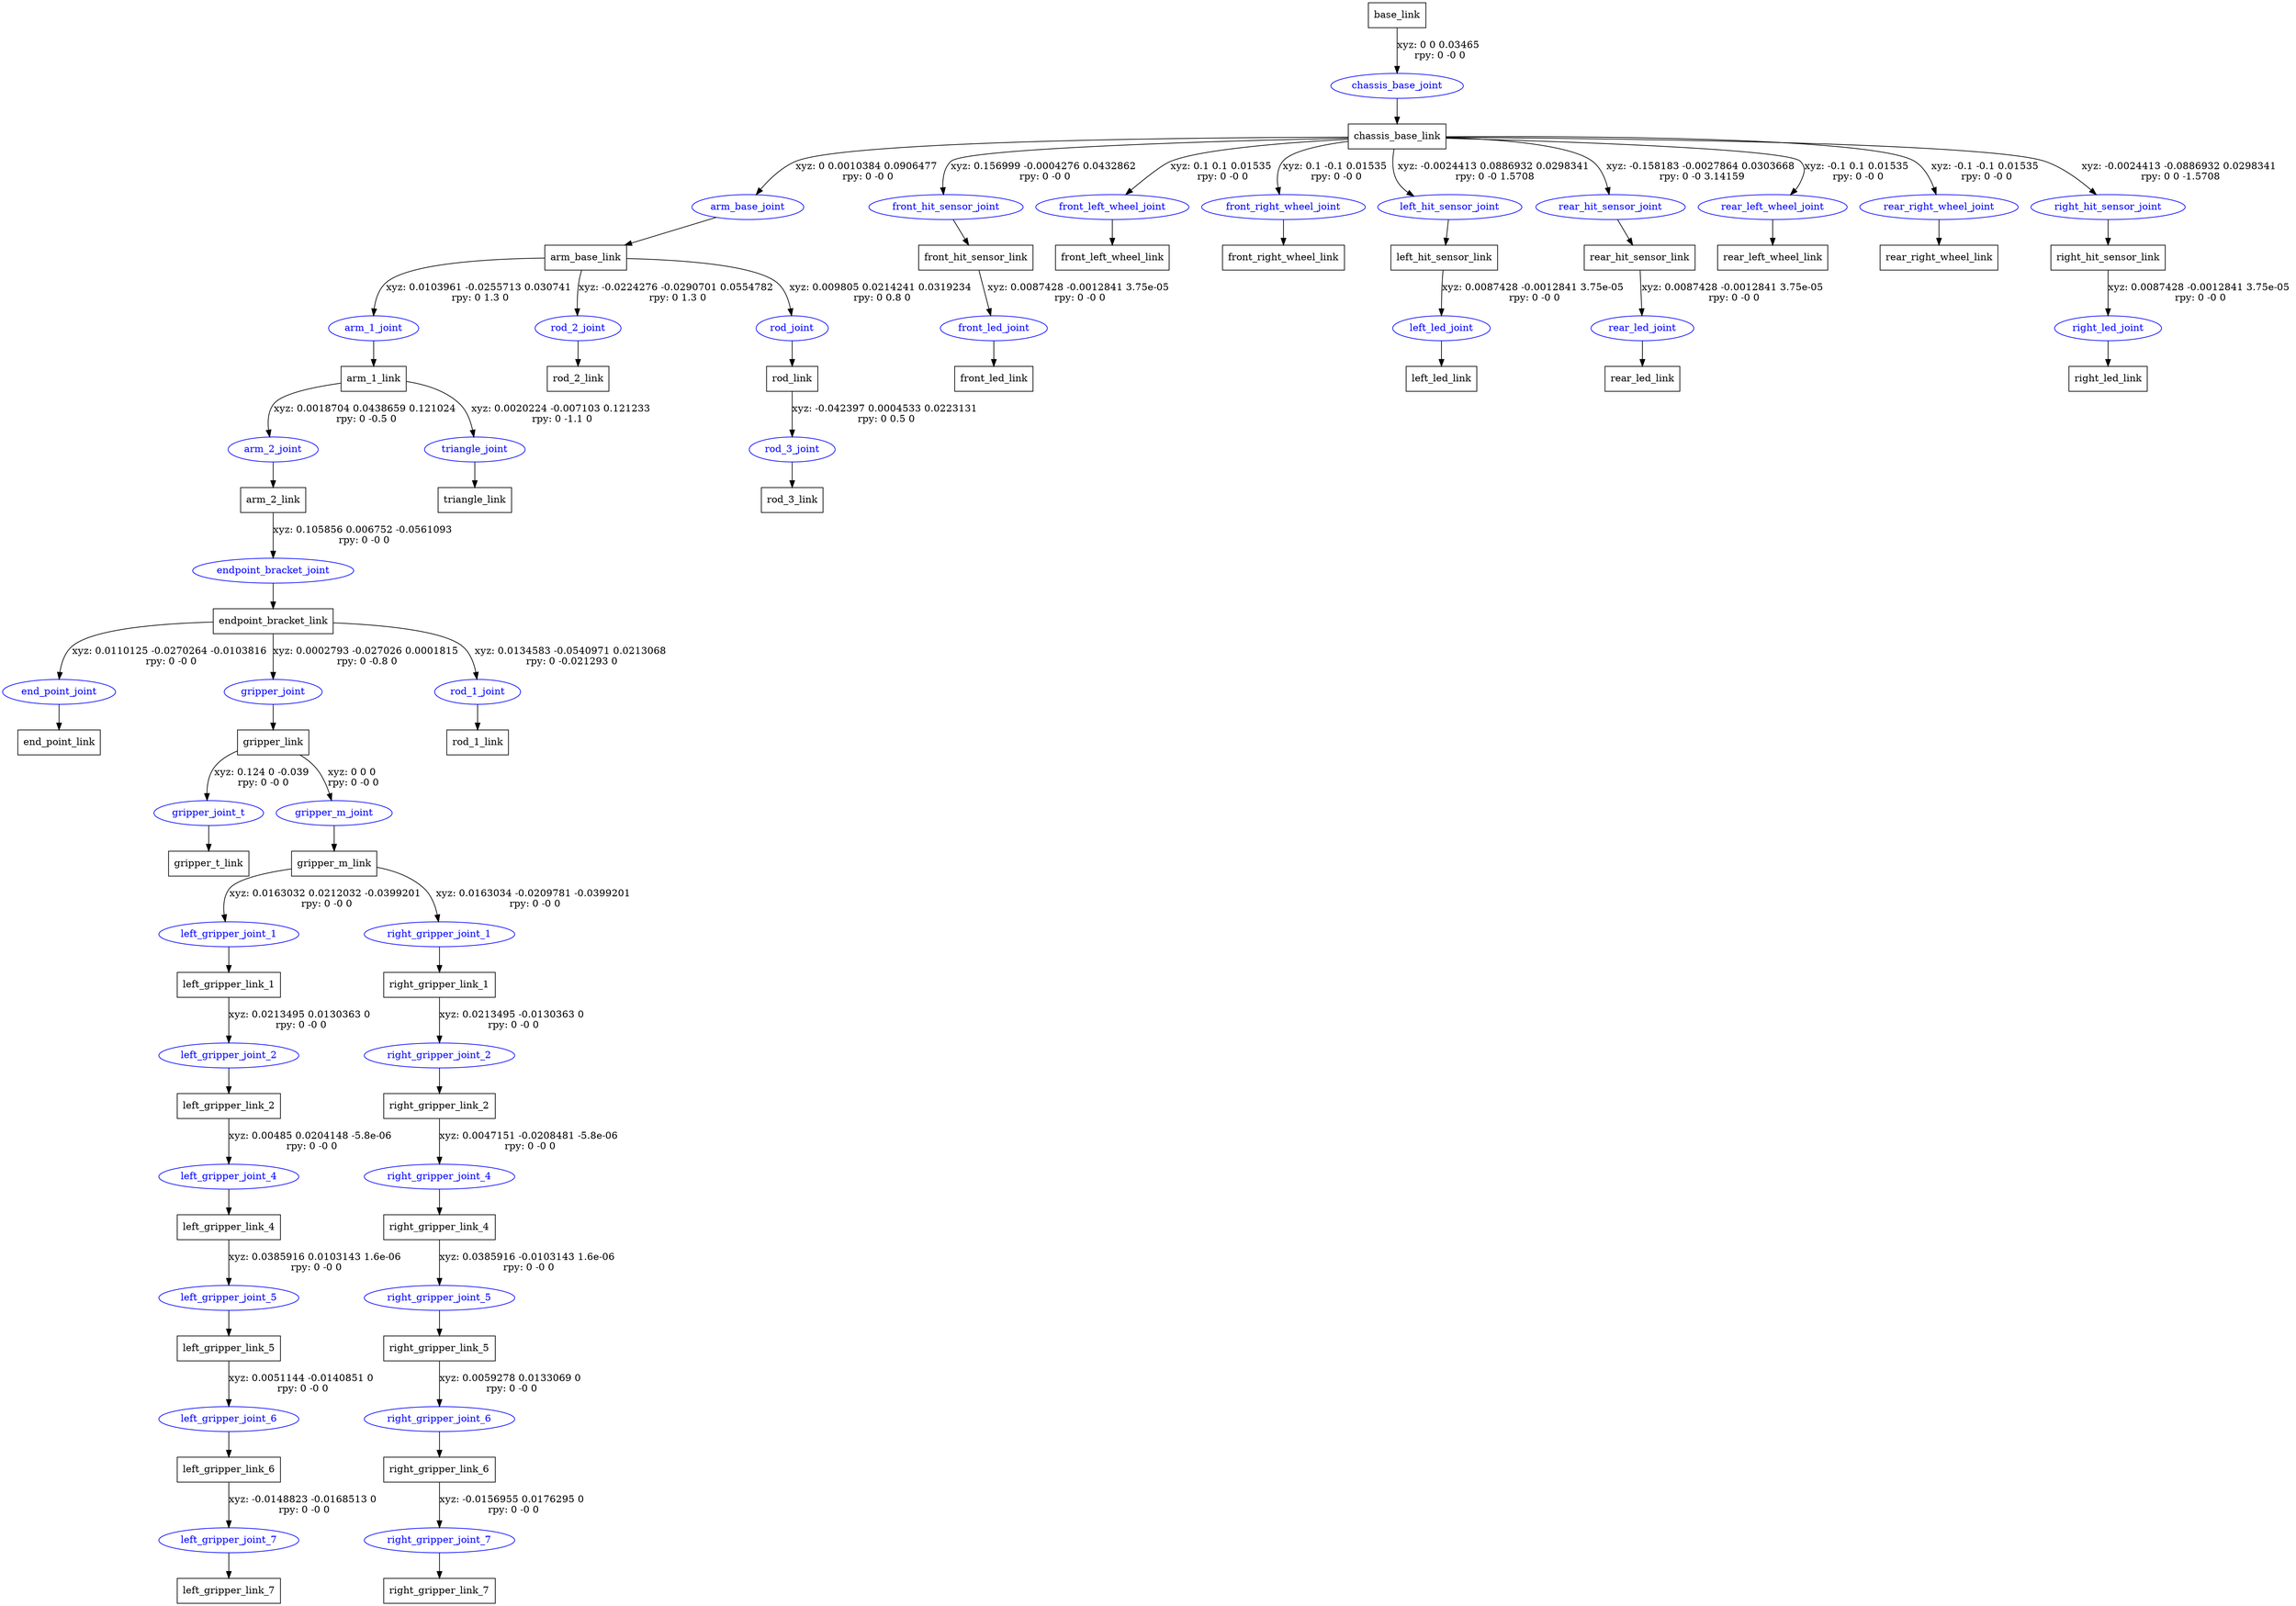 digraph G {
node [shape=box];
"base_link" [label="base_link"];
"chassis_base_link" [label="chassis_base_link"];
"arm_base_link" [label="arm_base_link"];
"arm_1_link" [label="arm_1_link"];
"arm_2_link" [label="arm_2_link"];
"endpoint_bracket_link" [label="endpoint_bracket_link"];
"end_point_link" [label="end_point_link"];
"gripper_link" [label="gripper_link"];
"gripper_t_link" [label="gripper_t_link"];
"gripper_m_link" [label="gripper_m_link"];
"left_gripper_link_1" [label="left_gripper_link_1"];
"left_gripper_link_2" [label="left_gripper_link_2"];
"left_gripper_link_4" [label="left_gripper_link_4"];
"left_gripper_link_5" [label="left_gripper_link_5"];
"left_gripper_link_6" [label="left_gripper_link_6"];
"left_gripper_link_7" [label="left_gripper_link_7"];
"right_gripper_link_1" [label="right_gripper_link_1"];
"right_gripper_link_2" [label="right_gripper_link_2"];
"right_gripper_link_4" [label="right_gripper_link_4"];
"right_gripper_link_5" [label="right_gripper_link_5"];
"right_gripper_link_6" [label="right_gripper_link_6"];
"right_gripper_link_7" [label="right_gripper_link_7"];
"rod_1_link" [label="rod_1_link"];
"triangle_link" [label="triangle_link"];
"rod_2_link" [label="rod_2_link"];
"rod_link" [label="rod_link"];
"rod_3_link" [label="rod_3_link"];
"front_hit_sensor_link" [label="front_hit_sensor_link"];
"front_led_link" [label="front_led_link"];
"front_left_wheel_link" [label="front_left_wheel_link"];
"front_right_wheel_link" [label="front_right_wheel_link"];
"left_hit_sensor_link" [label="left_hit_sensor_link"];
"left_led_link" [label="left_led_link"];
"rear_hit_sensor_link" [label="rear_hit_sensor_link"];
"rear_led_link" [label="rear_led_link"];
"rear_left_wheel_link" [label="rear_left_wheel_link"];
"rear_right_wheel_link" [label="rear_right_wheel_link"];
"right_hit_sensor_link" [label="right_hit_sensor_link"];
"right_led_link" [label="right_led_link"];
node [shape=ellipse, color=blue, fontcolor=blue];
"base_link" -> "chassis_base_joint" [label="xyz: 0 0 0.03465 \nrpy: 0 -0 0"]
"chassis_base_joint" -> "chassis_base_link"
"chassis_base_link" -> "arm_base_joint" [label="xyz: 0 0.0010384 0.0906477 \nrpy: 0 -0 0"]
"arm_base_joint" -> "arm_base_link"
"arm_base_link" -> "arm_1_joint" [label="xyz: 0.0103961 -0.0255713 0.030741 \nrpy: 0 1.3 0"]
"arm_1_joint" -> "arm_1_link"
"arm_1_link" -> "arm_2_joint" [label="xyz: 0.0018704 0.0438659 0.121024 \nrpy: 0 -0.5 0"]
"arm_2_joint" -> "arm_2_link"
"arm_2_link" -> "endpoint_bracket_joint" [label="xyz: 0.105856 0.006752 -0.0561093 \nrpy: 0 -0 0"]
"endpoint_bracket_joint" -> "endpoint_bracket_link"
"endpoint_bracket_link" -> "end_point_joint" [label="xyz: 0.0110125 -0.0270264 -0.0103816 \nrpy: 0 -0 0"]
"end_point_joint" -> "end_point_link"
"endpoint_bracket_link" -> "gripper_joint" [label="xyz: 0.0002793 -0.027026 0.0001815 \nrpy: 0 -0.8 0"]
"gripper_joint" -> "gripper_link"
"gripper_link" -> "gripper_joint_t" [label="xyz: 0.124 0 -0.039 \nrpy: 0 -0 0"]
"gripper_joint_t" -> "gripper_t_link"
"gripper_link" -> "gripper_m_joint" [label="xyz: 0 0 0 \nrpy: 0 -0 0"]
"gripper_m_joint" -> "gripper_m_link"
"gripper_m_link" -> "left_gripper_joint_1" [label="xyz: 0.0163032 0.0212032 -0.0399201 \nrpy: 0 -0 0"]
"left_gripper_joint_1" -> "left_gripper_link_1"
"left_gripper_link_1" -> "left_gripper_joint_2" [label="xyz: 0.0213495 0.0130363 0 \nrpy: 0 -0 0"]
"left_gripper_joint_2" -> "left_gripper_link_2"
"left_gripper_link_2" -> "left_gripper_joint_4" [label="xyz: 0.00485 0.0204148 -5.8e-06 \nrpy: 0 -0 0"]
"left_gripper_joint_4" -> "left_gripper_link_4"
"left_gripper_link_4" -> "left_gripper_joint_5" [label="xyz: 0.0385916 0.0103143 1.6e-06 \nrpy: 0 -0 0"]
"left_gripper_joint_5" -> "left_gripper_link_5"
"left_gripper_link_5" -> "left_gripper_joint_6" [label="xyz: 0.0051144 -0.0140851 0 \nrpy: 0 -0 0"]
"left_gripper_joint_6" -> "left_gripper_link_6"
"left_gripper_link_6" -> "left_gripper_joint_7" [label="xyz: -0.0148823 -0.0168513 0 \nrpy: 0 -0 0"]
"left_gripper_joint_7" -> "left_gripper_link_7"
"gripper_m_link" -> "right_gripper_joint_1" [label="xyz: 0.0163034 -0.0209781 -0.0399201 \nrpy: 0 -0 0"]
"right_gripper_joint_1" -> "right_gripper_link_1"
"right_gripper_link_1" -> "right_gripper_joint_2" [label="xyz: 0.0213495 -0.0130363 0 \nrpy: 0 -0 0"]
"right_gripper_joint_2" -> "right_gripper_link_2"
"right_gripper_link_2" -> "right_gripper_joint_4" [label="xyz: 0.0047151 -0.0208481 -5.8e-06 \nrpy: 0 -0 0"]
"right_gripper_joint_4" -> "right_gripper_link_4"
"right_gripper_link_4" -> "right_gripper_joint_5" [label="xyz: 0.0385916 -0.0103143 1.6e-06 \nrpy: 0 -0 0"]
"right_gripper_joint_5" -> "right_gripper_link_5"
"right_gripper_link_5" -> "right_gripper_joint_6" [label="xyz: 0.0059278 0.0133069 0 \nrpy: 0 -0 0"]
"right_gripper_joint_6" -> "right_gripper_link_6"
"right_gripper_link_6" -> "right_gripper_joint_7" [label="xyz: -0.0156955 0.0176295 0 \nrpy: 0 -0 0"]
"right_gripper_joint_7" -> "right_gripper_link_7"
"endpoint_bracket_link" -> "rod_1_joint" [label="xyz: 0.0134583 -0.0540971 0.0213068 \nrpy: 0 -0.021293 0"]
"rod_1_joint" -> "rod_1_link"
"arm_1_link" -> "triangle_joint" [label="xyz: 0.0020224 -0.007103 0.121233 \nrpy: 0 -1.1 0"]
"triangle_joint" -> "triangle_link"
"arm_base_link" -> "rod_2_joint" [label="xyz: -0.0224276 -0.0290701 0.0554782 \nrpy: 0 1.3 0"]
"rod_2_joint" -> "rod_2_link"
"arm_base_link" -> "rod_joint" [label="xyz: 0.009805 0.0214241 0.0319234 \nrpy: 0 0.8 0"]
"rod_joint" -> "rod_link"
"rod_link" -> "rod_3_joint" [label="xyz: -0.042397 0.0004533 0.0223131 \nrpy: 0 0.5 0"]
"rod_3_joint" -> "rod_3_link"
"chassis_base_link" -> "front_hit_sensor_joint" [label="xyz: 0.156999 -0.0004276 0.0432862 \nrpy: 0 -0 0"]
"front_hit_sensor_joint" -> "front_hit_sensor_link"
"front_hit_sensor_link" -> "front_led_joint" [label="xyz: 0.0087428 -0.0012841 3.75e-05 \nrpy: 0 -0 0"]
"front_led_joint" -> "front_led_link"
"chassis_base_link" -> "front_left_wheel_joint" [label="xyz: 0.1 0.1 0.01535 \nrpy: 0 -0 0"]
"front_left_wheel_joint" -> "front_left_wheel_link"
"chassis_base_link" -> "front_right_wheel_joint" [label="xyz: 0.1 -0.1 0.01535 \nrpy: 0 -0 0"]
"front_right_wheel_joint" -> "front_right_wheel_link"
"chassis_base_link" -> "left_hit_sensor_joint" [label="xyz: -0.0024413 0.0886932 0.0298341 \nrpy: 0 -0 1.5708"]
"left_hit_sensor_joint" -> "left_hit_sensor_link"
"left_hit_sensor_link" -> "left_led_joint" [label="xyz: 0.0087428 -0.0012841 3.75e-05 \nrpy: 0 -0 0"]
"left_led_joint" -> "left_led_link"
"chassis_base_link" -> "rear_hit_sensor_joint" [label="xyz: -0.158183 -0.0027864 0.0303668 \nrpy: 0 -0 3.14159"]
"rear_hit_sensor_joint" -> "rear_hit_sensor_link"
"rear_hit_sensor_link" -> "rear_led_joint" [label="xyz: 0.0087428 -0.0012841 3.75e-05 \nrpy: 0 -0 0"]
"rear_led_joint" -> "rear_led_link"
"chassis_base_link" -> "rear_left_wheel_joint" [label="xyz: -0.1 0.1 0.01535 \nrpy: 0 -0 0"]
"rear_left_wheel_joint" -> "rear_left_wheel_link"
"chassis_base_link" -> "rear_right_wheel_joint" [label="xyz: -0.1 -0.1 0.01535 \nrpy: 0 -0 0"]
"rear_right_wheel_joint" -> "rear_right_wheel_link"
"chassis_base_link" -> "right_hit_sensor_joint" [label="xyz: -0.0024413 -0.0886932 0.0298341 \nrpy: 0 0 -1.5708"]
"right_hit_sensor_joint" -> "right_hit_sensor_link"
"right_hit_sensor_link" -> "right_led_joint" [label="xyz: 0.0087428 -0.0012841 3.75e-05 \nrpy: 0 -0 0"]
"right_led_joint" -> "right_led_link"
}
